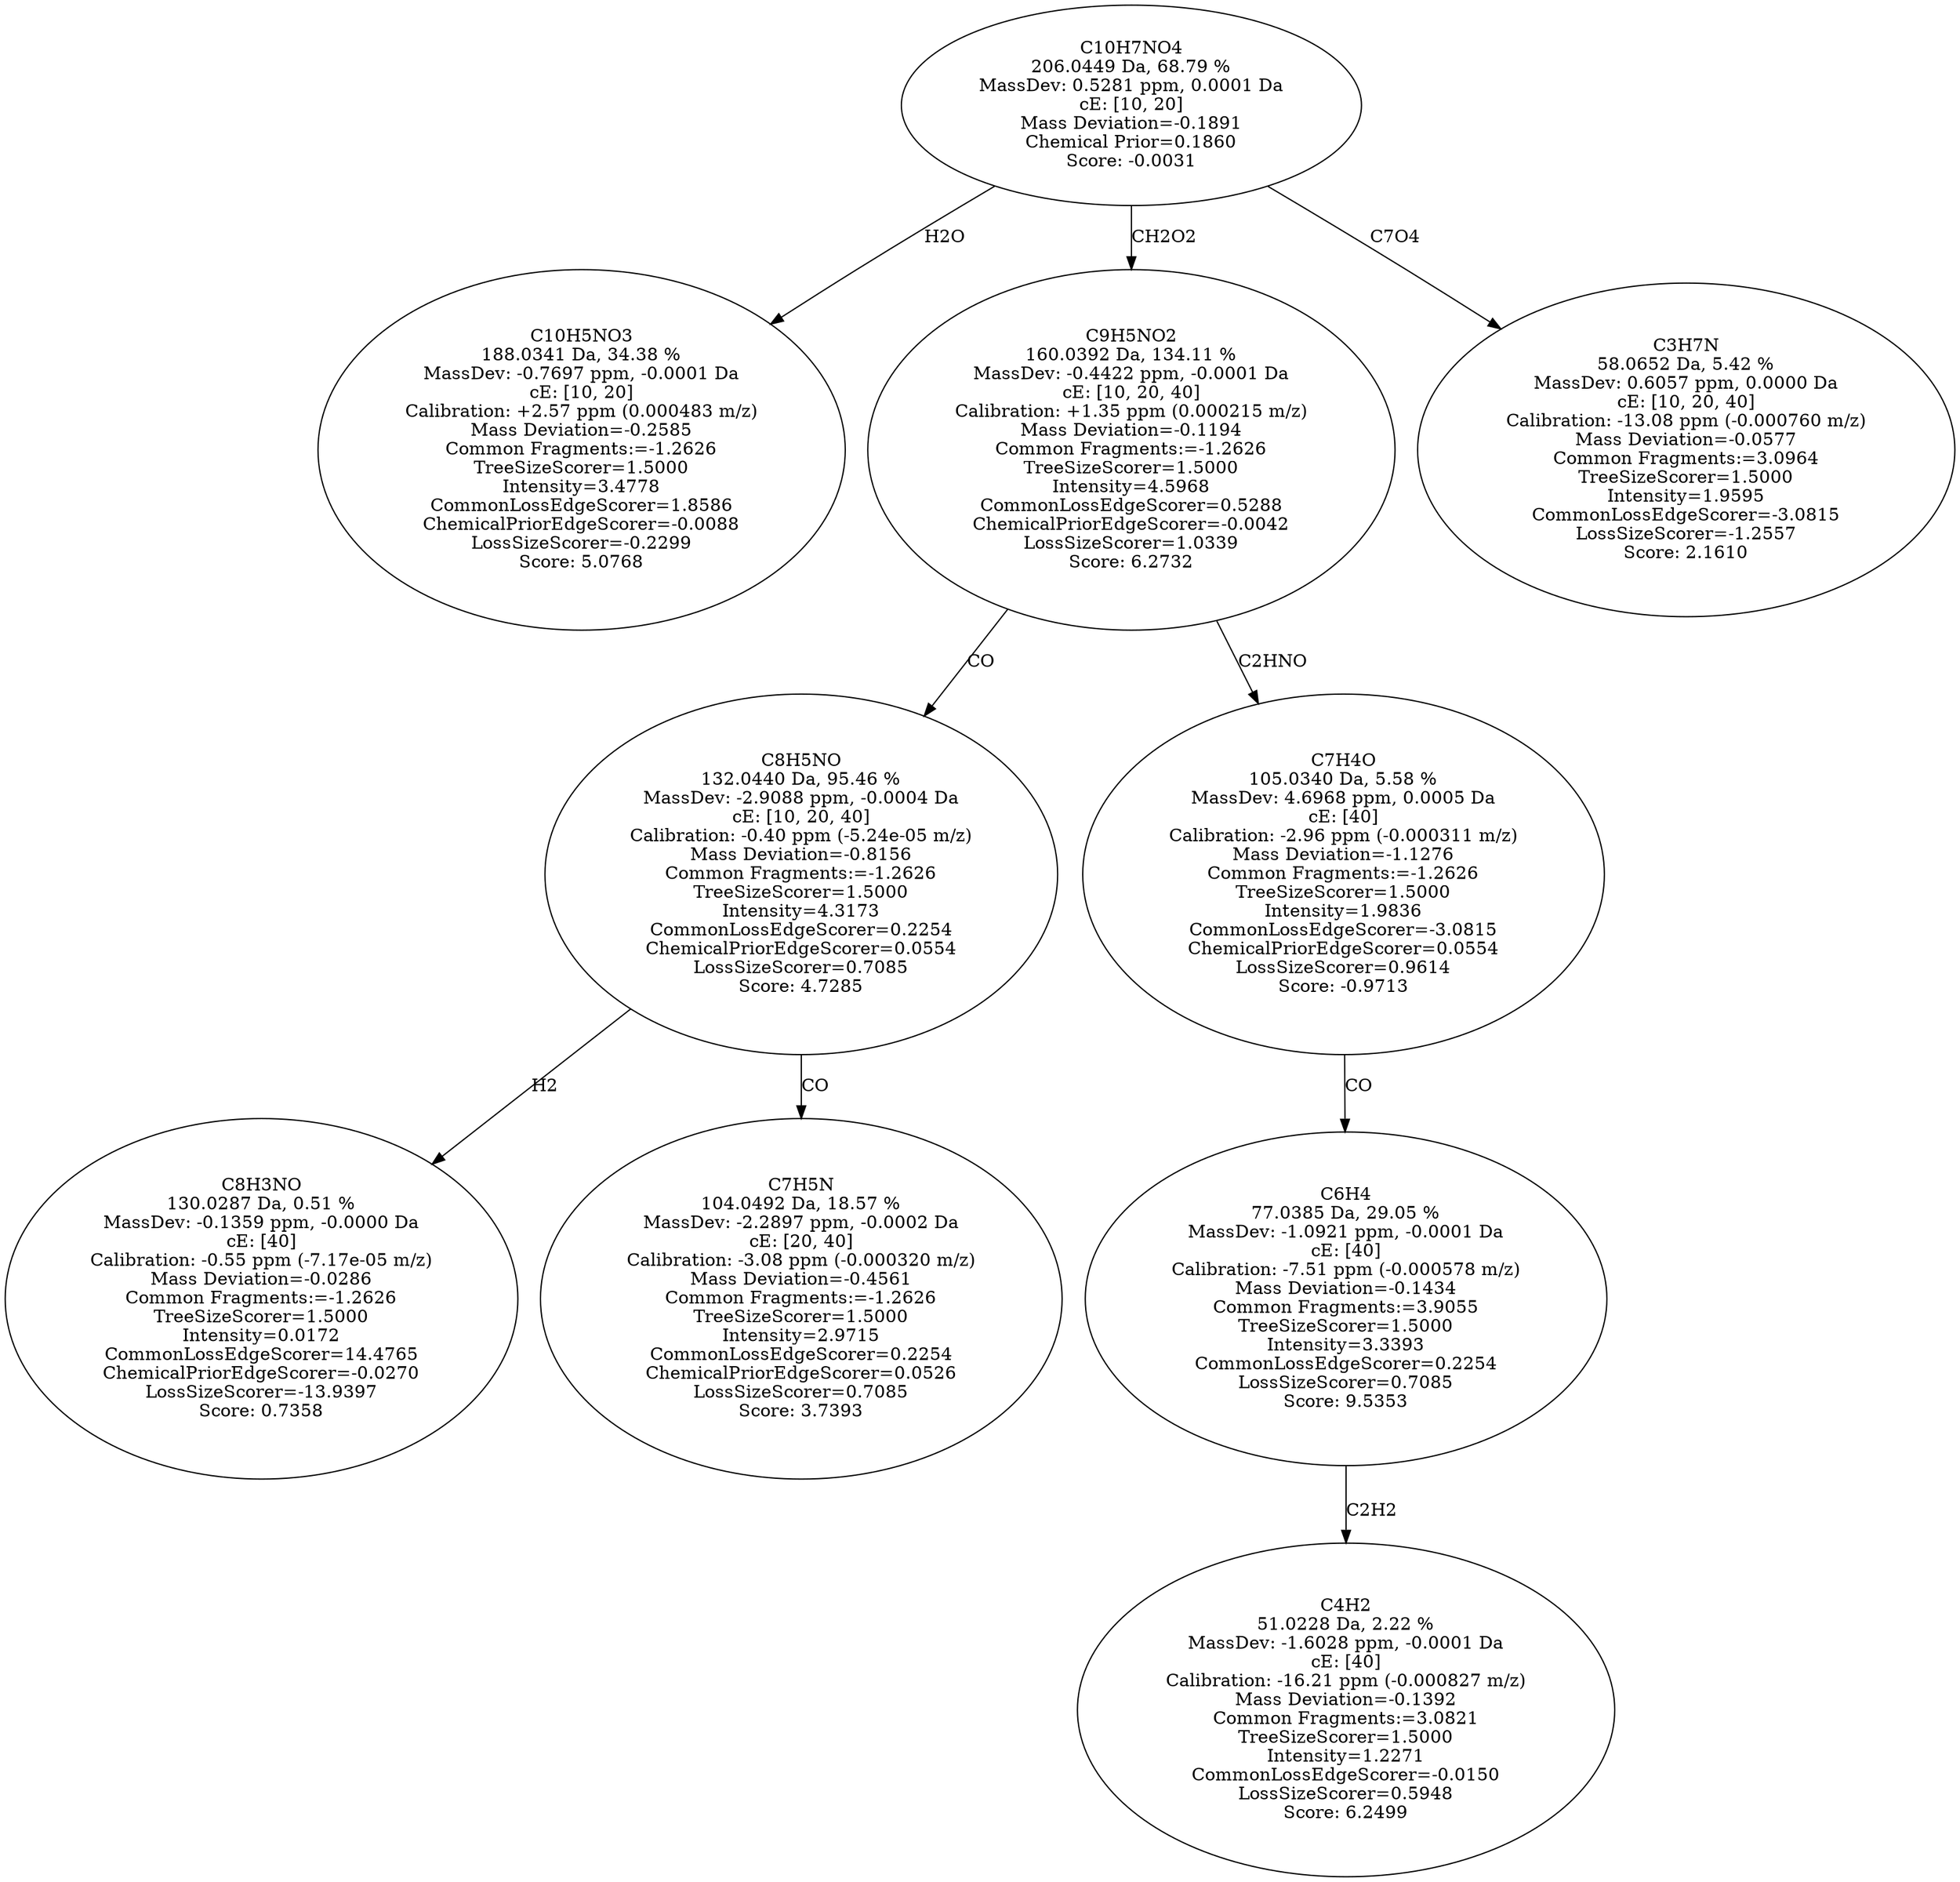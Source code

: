 strict digraph {
v1 [label="C10H5NO3\n188.0341 Da, 34.38 %\nMassDev: -0.7697 ppm, -0.0001 Da\ncE: [10, 20]\nCalibration: +2.57 ppm (0.000483 m/z)\nMass Deviation=-0.2585\nCommon Fragments:=-1.2626\nTreeSizeScorer=1.5000\nIntensity=3.4778\nCommonLossEdgeScorer=1.8586\nChemicalPriorEdgeScorer=-0.0088\nLossSizeScorer=-0.2299\nScore: 5.0768"];
v2 [label="C8H3NO\n130.0287 Da, 0.51 %\nMassDev: -0.1359 ppm, -0.0000 Da\ncE: [40]\nCalibration: -0.55 ppm (-7.17e-05 m/z)\nMass Deviation=-0.0286\nCommon Fragments:=-1.2626\nTreeSizeScorer=1.5000\nIntensity=0.0172\nCommonLossEdgeScorer=14.4765\nChemicalPriorEdgeScorer=-0.0270\nLossSizeScorer=-13.9397\nScore: 0.7358"];
v3 [label="C7H5N\n104.0492 Da, 18.57 %\nMassDev: -2.2897 ppm, -0.0002 Da\ncE: [20, 40]\nCalibration: -3.08 ppm (-0.000320 m/z)\nMass Deviation=-0.4561\nCommon Fragments:=-1.2626\nTreeSizeScorer=1.5000\nIntensity=2.9715\nCommonLossEdgeScorer=0.2254\nChemicalPriorEdgeScorer=0.0526\nLossSizeScorer=0.7085\nScore: 3.7393"];
v4 [label="C8H5NO\n132.0440 Da, 95.46 %\nMassDev: -2.9088 ppm, -0.0004 Da\ncE: [10, 20, 40]\nCalibration: -0.40 ppm (-5.24e-05 m/z)\nMass Deviation=-0.8156\nCommon Fragments:=-1.2626\nTreeSizeScorer=1.5000\nIntensity=4.3173\nCommonLossEdgeScorer=0.2254\nChemicalPriorEdgeScorer=0.0554\nLossSizeScorer=0.7085\nScore: 4.7285"];
v5 [label="C4H2\n51.0228 Da, 2.22 %\nMassDev: -1.6028 ppm, -0.0001 Da\ncE: [40]\nCalibration: -16.21 ppm (-0.000827 m/z)\nMass Deviation=-0.1392\nCommon Fragments:=3.0821\nTreeSizeScorer=1.5000\nIntensity=1.2271\nCommonLossEdgeScorer=-0.0150\nLossSizeScorer=0.5948\nScore: 6.2499"];
v6 [label="C6H4\n77.0385 Da, 29.05 %\nMassDev: -1.0921 ppm, -0.0001 Da\ncE: [40]\nCalibration: -7.51 ppm (-0.000578 m/z)\nMass Deviation=-0.1434\nCommon Fragments:=3.9055\nTreeSizeScorer=1.5000\nIntensity=3.3393\nCommonLossEdgeScorer=0.2254\nLossSizeScorer=0.7085\nScore: 9.5353"];
v7 [label="C7H4O\n105.0340 Da, 5.58 %\nMassDev: 4.6968 ppm, 0.0005 Da\ncE: [40]\nCalibration: -2.96 ppm (-0.000311 m/z)\nMass Deviation=-1.1276\nCommon Fragments:=-1.2626\nTreeSizeScorer=1.5000\nIntensity=1.9836\nCommonLossEdgeScorer=-3.0815\nChemicalPriorEdgeScorer=0.0554\nLossSizeScorer=0.9614\nScore: -0.9713"];
v8 [label="C9H5NO2\n160.0392 Da, 134.11 %\nMassDev: -0.4422 ppm, -0.0001 Da\ncE: [10, 20, 40]\nCalibration: +1.35 ppm (0.000215 m/z)\nMass Deviation=-0.1194\nCommon Fragments:=-1.2626\nTreeSizeScorer=1.5000\nIntensity=4.5968\nCommonLossEdgeScorer=0.5288\nChemicalPriorEdgeScorer=-0.0042\nLossSizeScorer=1.0339\nScore: 6.2732"];
v9 [label="C3H7N\n58.0652 Da, 5.42 %\nMassDev: 0.6057 ppm, 0.0000 Da\ncE: [10, 20, 40]\nCalibration: -13.08 ppm (-0.000760 m/z)\nMass Deviation=-0.0577\nCommon Fragments:=3.0964\nTreeSizeScorer=1.5000\nIntensity=1.9595\nCommonLossEdgeScorer=-3.0815\nLossSizeScorer=-1.2557\nScore: 2.1610"];
v10 [label="C10H7NO4\n206.0449 Da, 68.79 %\nMassDev: 0.5281 ppm, 0.0001 Da\ncE: [10, 20]\nMass Deviation=-0.1891\nChemical Prior=0.1860\nScore: -0.0031"];
v10 -> v1 [label="H2O"];
v4 -> v2 [label="H2"];
v4 -> v3 [label="CO"];
v8 -> v4 [label="CO"];
v6 -> v5 [label="C2H2"];
v7 -> v6 [label="CO"];
v8 -> v7 [label="C2HNO"];
v10 -> v8 [label="CH2O2"];
v10 -> v9 [label="C7O4"];
}